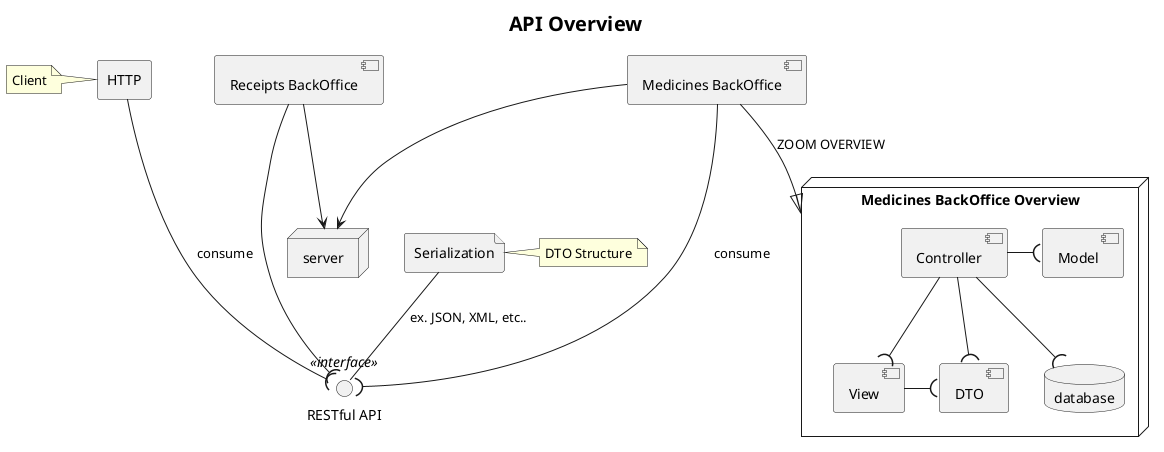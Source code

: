 @startuml

title: <size:20>API Overview</size>

agent HTTP as h
note left : Client

interface "RESTful API" as i <<interface>>
h ---( i : consume

file Serialization
note right : DTO Structure
Serialization -- i : ex. JSON, XML, etc..

component "Medicines BackOffice" as m
m ---( i : consume
node server
m -> server

component "Receipts BackOffice" as r
r ---( i 
r --> server

node "Medicines BackOffice Overview" as zoom {

    component Controller as c
    component Model as md
    component DTO as d
    component View as v
    database database as db

    c -( md
    c --( d
    c --( v
    c --( db

    v -( d

}

m --^ zoom : ZOOM OVERVIEW

@enduml